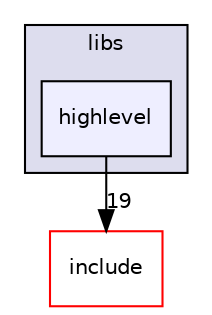 digraph "highlevel" {
  compound=true
  node [ fontsize="10", fontname="Helvetica"];
  edge [ labelfontsize="10", labelfontname="Helvetica"];
  subgraph clusterdir_87a455bccb09a92130c26a11a880c98a {
    graph [ bgcolor="#ddddee", pencolor="black", label="libs" fontname="Helvetica", fontsize="10", URL="dir_87a455bccb09a92130c26a11a880c98a.html"]
  dir_de0c12191b988f5ae0ee193bcd871f03 [shape=box, label="highlevel", style="filled", fillcolor="#eeeeff", pencolor="black", URL="dir_de0c12191b988f5ae0ee193bcd871f03.html"];
  }
  dir_b0856f6b0d80ccb263b2f415c91f9e17 [shape=box label="include" fillcolor="white" style="filled" color="red" URL="dir_b0856f6b0d80ccb263b2f415c91f9e17.html"];
  dir_de0c12191b988f5ae0ee193bcd871f03->dir_b0856f6b0d80ccb263b2f415c91f9e17 [headlabel="19", labeldistance=1.5 headhref="dir_000046_000033.html"];
}
